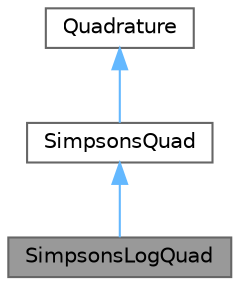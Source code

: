 digraph "SimpsonsLogQuad"
{
 // LATEX_PDF_SIZE
  bgcolor="transparent";
  edge [fontname=Helvetica,fontsize=10,labelfontname=Helvetica,labelfontsize=10];
  node [fontname=Helvetica,fontsize=10,shape=box,height=0.2,width=0.4];
  Node1 [id="Node000001",label="SimpsonsLogQuad",height=0.2,width=0.4,color="gray40", fillcolor="grey60", style="filled", fontcolor="black",tooltip="Simpson's rule for logarithmically uniformly-spaced integrals."];
  Node2 -> Node1 [id="edge1_Node000001_Node000002",dir="back",color="steelblue1",style="solid",tooltip=" "];
  Node2 [id="Node000002",label="SimpsonsQuad",height=0.2,width=0.4,color="gray40", fillcolor="white", style="filled",URL="$classSimpsonsQuad.html",tooltip="Simpson's rule for uniformly-spaced integrals."];
  Node3 -> Node2 [id="edge2_Node000002_Node000003",dir="back",color="steelblue1",style="solid",tooltip=" "];
  Node3 [id="Node000003",label="Quadrature",height=0.2,width=0.4,color="gray40", fillcolor="white", style="filled",URL="$classQuadrature.html",tooltip="Class to evaluate integrals with established spacing and weights."];
}
